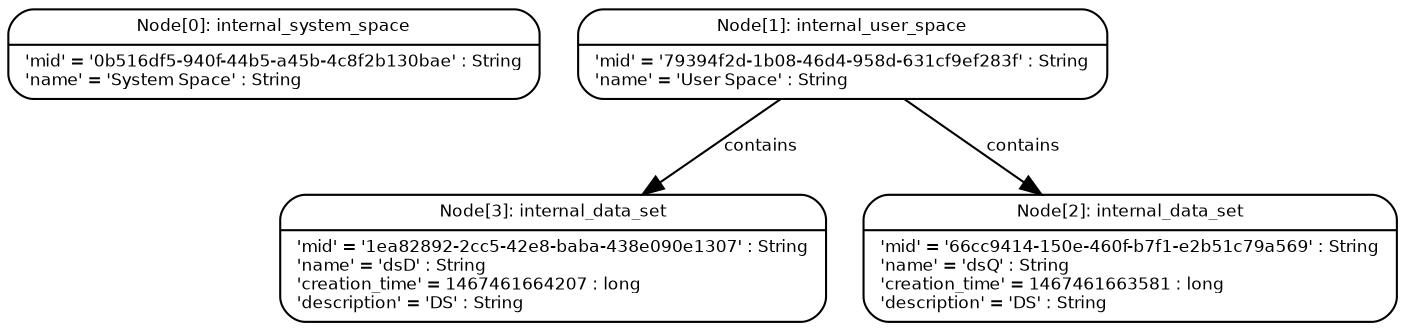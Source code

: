 digraph Neo {
  node [
    fontsize = "8"
    shape = "Mrecord"
    fontname = "Bitstream Vera Sans"
  ]
  edge [
    fontname = "Bitstream Vera Sans"
    fontsize = "8"
  ]
  N0 [
    label = "{Node\[0\]: internal_system_space|'mid' = '0b516df5-940f-44b5-a45b-4c8f2b130bae' : String\l'name' = 'System Space' : String\l}"
  ]
  N1 [
    label = "{Node\[1\]: internal_user_space|'mid' = '79394f2d-1b08-46d4-958d-631cf9ef283f' : String\l'name' = 'User Space' : String\l}"
  ]
  N1 -> N3 [
    label = "contains\n"
  ]
  N1 -> N2 [
    label = "contains\n"
  ]
  N2 [
    label = "{Node\[2\]: internal_data_set|'mid' = '66cc9414-150e-460f-b7f1-e2b51c79a569' : String\l'name' = 'dsQ' : String\l'creation_time' = 1467461663581 : long\l'description' = 'DS' : String\l}"
  ]
  N3 [
    label = "{Node\[3\]: internal_data_set|'mid' = '1ea82892-2cc5-42e8-baba-438e090e1307' : String\l'name' = 'dsD' : String\l'creation_time' = 1467461664207 : long\l'description' = 'DS' : String\l}"
  ]
}
